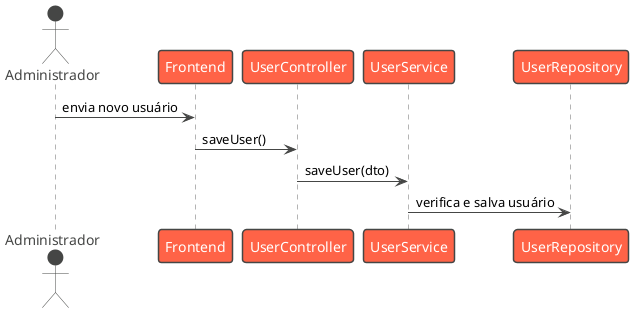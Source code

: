 @startuml
!theme vibrant
actor Administrador
participant "Frontend" as FE
participant "UserController" as UC
participant "UserService" as US
participant "UserRepository" as UR

Administrador -> FE : envia novo usuário
FE -> UC : saveUser()
UC -> US : saveUser(dto)
US -> UR : verifica e salva usuário
@enduml
